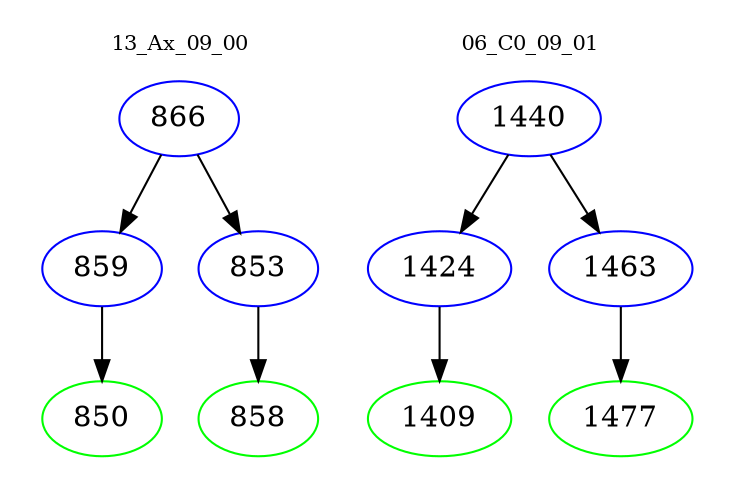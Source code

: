 digraph{
subgraph cluster_0 {
color = white
label = "13_Ax_09_00";
fontsize=10;
T0_866 [label="866", color="blue"]
T0_866 -> T0_859 [color="black"]
T0_859 [label="859", color="blue"]
T0_859 -> T0_850 [color="black"]
T0_850 [label="850", color="green"]
T0_866 -> T0_853 [color="black"]
T0_853 [label="853", color="blue"]
T0_853 -> T0_858 [color="black"]
T0_858 [label="858", color="green"]
}
subgraph cluster_1 {
color = white
label = "06_C0_09_01";
fontsize=10;
T1_1440 [label="1440", color="blue"]
T1_1440 -> T1_1424 [color="black"]
T1_1424 [label="1424", color="blue"]
T1_1424 -> T1_1409 [color="black"]
T1_1409 [label="1409", color="green"]
T1_1440 -> T1_1463 [color="black"]
T1_1463 [label="1463", color="blue"]
T1_1463 -> T1_1477 [color="black"]
T1_1477 [label="1477", color="green"]
}
}
